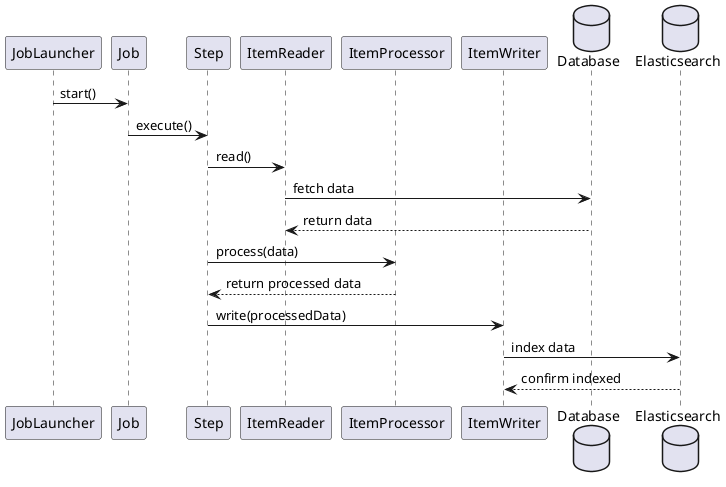 @startuml

participant "JobLauncher" as JL
participant "Job" as J
participant "Step" as S
participant "ItemReader" as IR
participant "ItemProcessor" as IP
participant "ItemWriter" as IW
database "Database" as DB
database "Elasticsearch" as ES

JL -> J: start()
J -> S: execute()
S -> IR: read()
IR -> DB: fetch data
DB --> IR: return data
S -> IP: process(data)
IP --> S: return processed data
S -> IW: write(processedData)
IW -> ES: index data
ES --> IW: confirm indexed

@enduml